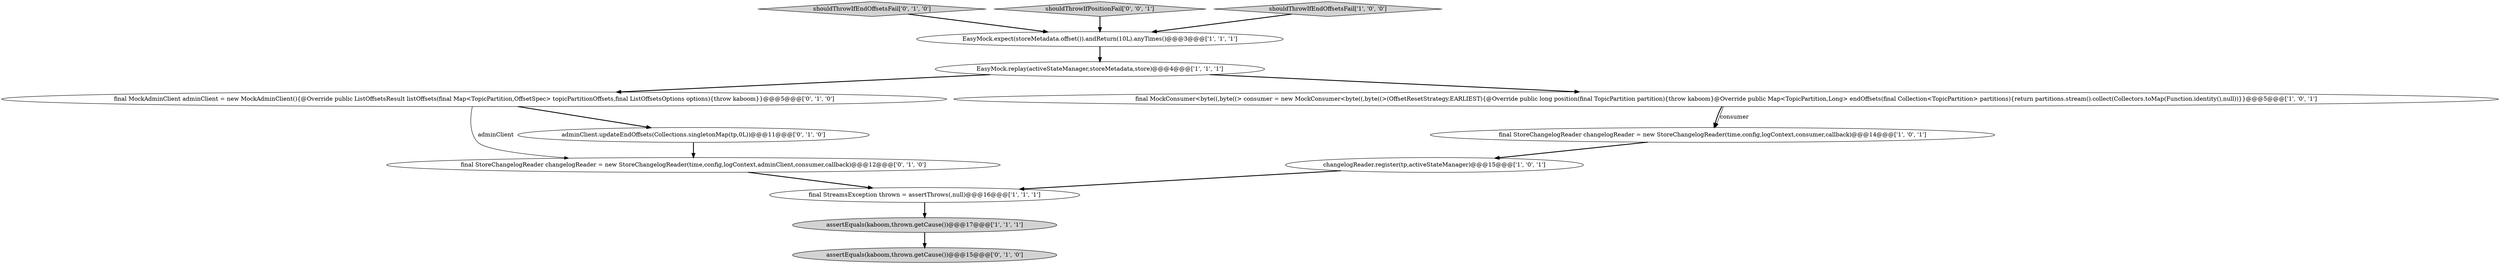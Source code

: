 digraph {
4 [style = filled, label = "EasyMock.expect(storeMetadata.offset()).andReturn(10L).anyTimes()@@@3@@@['1', '1', '1']", fillcolor = white, shape = ellipse image = "AAA0AAABBB1BBB"];
8 [style = filled, label = "final MockAdminClient adminClient = new MockAdminClient(){@Override public ListOffsetsResult listOffsets(final Map<TopicPartition,OffsetSpec> topicPartitionOffsets,final ListOffsetsOptions options){throw kaboom}}@@@5@@@['0', '1', '0']", fillcolor = white, shape = ellipse image = "AAA0AAABBB2BBB"];
2 [style = filled, label = "EasyMock.replay(activeStateManager,storeMetadata,store)@@@4@@@['1', '1', '1']", fillcolor = white, shape = ellipse image = "AAA0AAABBB1BBB"];
6 [style = filled, label = "assertEquals(kaboom,thrown.getCause())@@@17@@@['1', '1', '1']", fillcolor = lightgray, shape = ellipse image = "AAA0AAABBB1BBB"];
12 [style = filled, label = "assertEquals(kaboom,thrown.getCause())@@@15@@@['0', '1', '0']", fillcolor = lightgray, shape = ellipse image = "AAA0AAABBB2BBB"];
11 [style = filled, label = "shouldThrowIfEndOffsetsFail['0', '1', '0']", fillcolor = lightgray, shape = diamond image = "AAA0AAABBB2BBB"];
9 [style = filled, label = "final StoreChangelogReader changelogReader = new StoreChangelogReader(time,config,logContext,adminClient,consumer,callback)@@@12@@@['0', '1', '0']", fillcolor = white, shape = ellipse image = "AAA1AAABBB2BBB"];
1 [style = filled, label = "final StreamsException thrown = assertThrows(,null)@@@16@@@['1', '1', '1']", fillcolor = white, shape = ellipse image = "AAA0AAABBB1BBB"];
13 [style = filled, label = "shouldThrowIfPositionFail['0', '0', '1']", fillcolor = lightgray, shape = diamond image = "AAA0AAABBB3BBB"];
10 [style = filled, label = "adminClient.updateEndOffsets(Collections.singletonMap(tp,0L))@@@11@@@['0', '1', '0']", fillcolor = white, shape = ellipse image = "AAA0AAABBB2BBB"];
3 [style = filled, label = "changelogReader.register(tp,activeStateManager)@@@15@@@['1', '0', '1']", fillcolor = white, shape = ellipse image = "AAA0AAABBB1BBB"];
0 [style = filled, label = "final StoreChangelogReader changelogReader = new StoreChangelogReader(time,config,logContext,consumer,callback)@@@14@@@['1', '0', '1']", fillcolor = white, shape = ellipse image = "AAA0AAABBB1BBB"];
7 [style = filled, label = "shouldThrowIfEndOffsetsFail['1', '0', '0']", fillcolor = lightgray, shape = diamond image = "AAA0AAABBB1BBB"];
5 [style = filled, label = "final MockConsumer<byte((,byte((> consumer = new MockConsumer<byte((,byte((>(OffsetResetStrategy.EARLIEST){@Override public long position(final TopicPartition partition){throw kaboom}@Override public Map<TopicPartition,Long> endOffsets(final Collection<TopicPartition> partitions){return partitions.stream().collect(Collectors.toMap(Function.identity(),null))}}@@@5@@@['1', '0', '1']", fillcolor = white, shape = ellipse image = "AAA0AAABBB1BBB"];
2->8 [style = bold, label=""];
5->0 [style = bold, label=""];
11->4 [style = bold, label=""];
6->12 [style = bold, label=""];
0->3 [style = bold, label=""];
7->4 [style = bold, label=""];
13->4 [style = bold, label=""];
5->0 [style = solid, label="consumer"];
9->1 [style = bold, label=""];
1->6 [style = bold, label=""];
8->9 [style = solid, label="adminClient"];
8->10 [style = bold, label=""];
10->9 [style = bold, label=""];
3->1 [style = bold, label=""];
4->2 [style = bold, label=""];
2->5 [style = bold, label=""];
}
